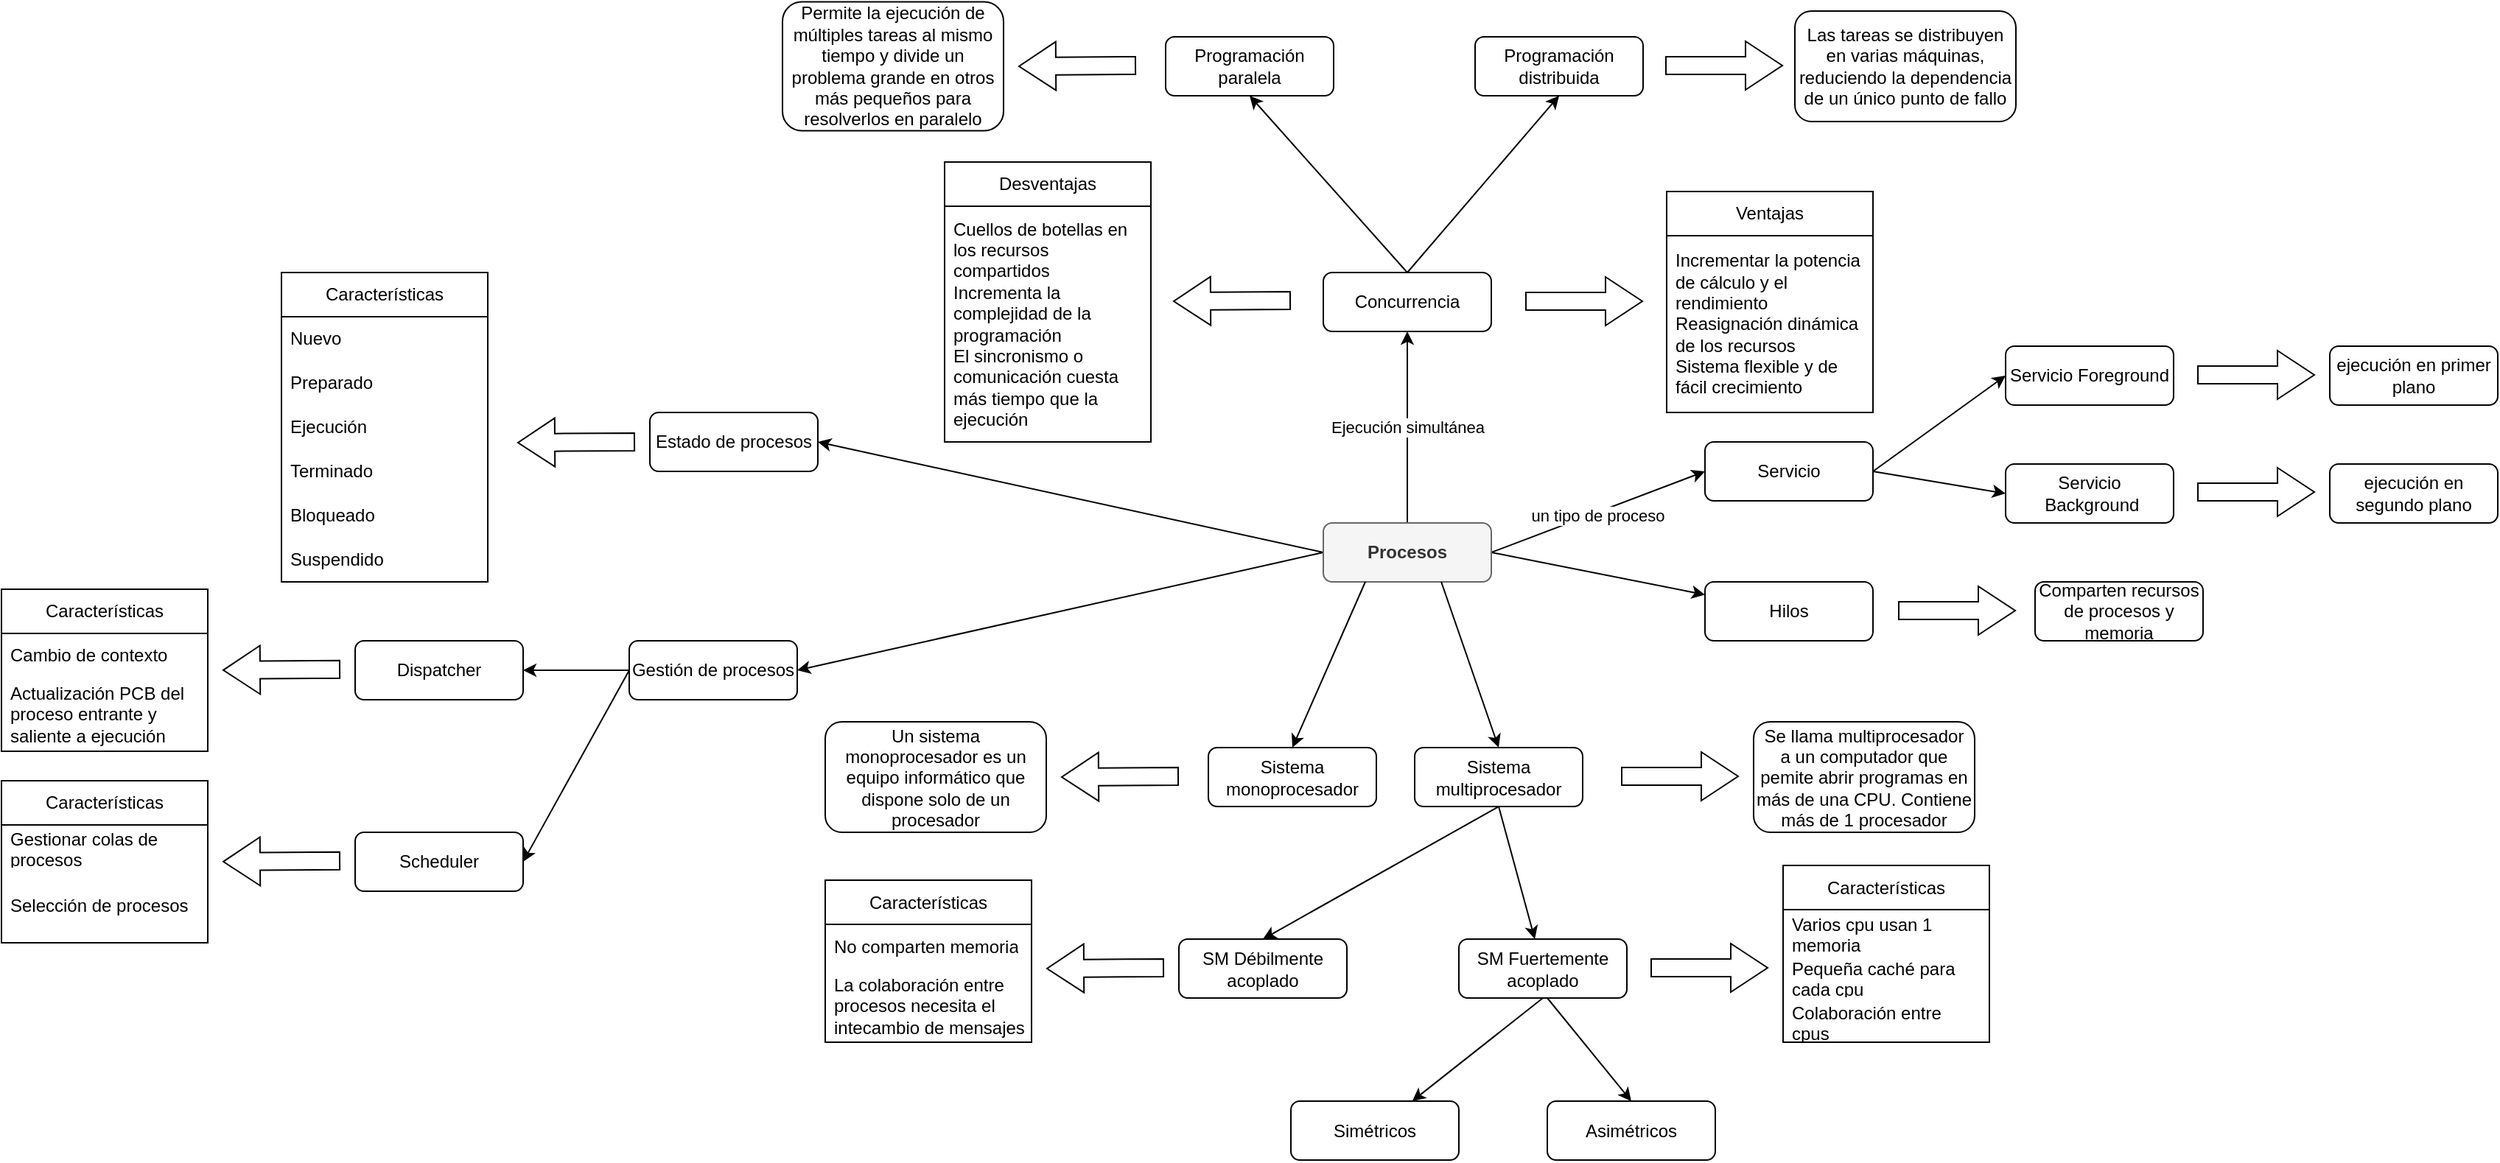 <mxfile version="24.7.16">
  <diagram name="Página-1" id="u3cDOZ-OMyzJo05owTfN">
    <mxGraphModel dx="2514" dy="936" grid="1" gridSize="10" guides="1" tooltips="1" connect="1" arrows="1" fold="1" page="1" pageScale="1" pageWidth="827" pageHeight="1169" math="0" shadow="0">
      <root>
        <mxCell id="0" />
        <mxCell id="1" parent="0" />
        <mxCell id="lbrakyJFmodaxYnYvZDC-47" style="edgeStyle=orthogonalEdgeStyle;rounded=0;orthogonalLoop=1;jettySize=auto;html=1;exitX=0.5;exitY=0;exitDx=0;exitDy=0;entryX=0.5;entryY=1;entryDx=0;entryDy=0;" parent="1" source="lbrakyJFmodaxYnYvZDC-2" target="lbrakyJFmodaxYnYvZDC-49" edge="1">
          <mxGeometry relative="1" as="geometry">
            <mxPoint x="414" y="360" as="targetPoint" />
          </mxGeometry>
        </mxCell>
        <mxCell id="lbrakyJFmodaxYnYvZDC-48" value="&lt;div&gt;Ejecución simultánea&lt;/div&gt;" style="edgeLabel;html=1;align=center;verticalAlign=middle;resizable=0;points=[];" parent="lbrakyJFmodaxYnYvZDC-47" vertex="1" connectable="0">
          <mxGeometry x="-0.019" relative="1" as="geometry">
            <mxPoint y="-1" as="offset" />
          </mxGeometry>
        </mxCell>
        <mxCell id="OZGjbiQgzKRVyxwzIZQt-4" style="rounded=0;orthogonalLoop=1;jettySize=auto;html=1;exitX=1;exitY=0.5;exitDx=0;exitDy=0;entryX=0;entryY=0.5;entryDx=0;entryDy=0;" parent="1" source="lbrakyJFmodaxYnYvZDC-2" target="OZGjbiQgzKRVyxwzIZQt-3" edge="1">
          <mxGeometry relative="1" as="geometry" />
        </mxCell>
        <mxCell id="OZGjbiQgzKRVyxwzIZQt-5" value="un tipo de proceso" style="edgeLabel;html=1;align=center;verticalAlign=middle;resizable=0;points=[];" parent="OZGjbiQgzKRVyxwzIZQt-4" vertex="1" connectable="0">
          <mxGeometry x="-0.022" y="-2" relative="1" as="geometry">
            <mxPoint as="offset" />
          </mxGeometry>
        </mxCell>
        <mxCell id="OZGjbiQgzKRVyxwzIZQt-15" style="rounded=0;orthogonalLoop=1;jettySize=auto;html=1;exitX=1;exitY=0.5;exitDx=0;exitDy=0;" parent="1" source="lbrakyJFmodaxYnYvZDC-2" target="OZGjbiQgzKRVyxwzIZQt-14" edge="1">
          <mxGeometry relative="1" as="geometry" />
        </mxCell>
        <mxCell id="OZGjbiQgzKRVyxwzIZQt-20" style="rounded=0;orthogonalLoop=1;jettySize=auto;html=1;exitX=0;exitY=0.5;exitDx=0;exitDy=0;entryX=1;entryY=0.5;entryDx=0;entryDy=0;" parent="1" source="lbrakyJFmodaxYnYvZDC-2" target="OZGjbiQgzKRVyxwzIZQt-19" edge="1">
          <mxGeometry relative="1" as="geometry" />
        </mxCell>
        <mxCell id="OZGjbiQgzKRVyxwzIZQt-33" style="rounded=0;orthogonalLoop=1;jettySize=auto;html=1;exitX=0;exitY=0.5;exitDx=0;exitDy=0;entryX=1;entryY=0.5;entryDx=0;entryDy=0;" parent="1" source="lbrakyJFmodaxYnYvZDC-2" target="OZGjbiQgzKRVyxwzIZQt-32" edge="1">
          <mxGeometry relative="1" as="geometry" />
        </mxCell>
        <mxCell id="lbrakyJFmodaxYnYvZDC-2" value="&lt;b&gt;Procesos&lt;/b&gt;" style="rounded=1;whiteSpace=wrap;html=1;fillColor=#f5f5f5;fontColor=#333333;strokeColor=#666666;" parent="1" vertex="1">
          <mxGeometry x="357" y="450" width="114" height="40" as="geometry" />
        </mxCell>
        <mxCell id="lbrakyJFmodaxYnYvZDC-5" value="" style="endArrow=classic;html=1;rounded=0;exitX=0.25;exitY=1;exitDx=0;exitDy=0;entryX=0.5;entryY=0;entryDx=0;entryDy=0;" parent="1" source="lbrakyJFmodaxYnYvZDC-2" target="lbrakyJFmodaxYnYvZDC-4" edge="1">
          <mxGeometry width="50" height="50" relative="1" as="geometry">
            <mxPoint x="385" y="620" as="sourcePoint" />
            <mxPoint x="246" y="680" as="targetPoint" />
          </mxGeometry>
        </mxCell>
        <mxCell id="lbrakyJFmodaxYnYvZDC-4" value="Sistema monoprocesador" style="rounded=1;whiteSpace=wrap;html=1;" parent="1" vertex="1">
          <mxGeometry x="279" y="602.5" width="114" height="40" as="geometry" />
        </mxCell>
        <mxCell id="lbrakyJFmodaxYnYvZDC-6" value="Sistema multiprocesador" style="rounded=1;whiteSpace=wrap;html=1;" parent="1" vertex="1">
          <mxGeometry x="419" y="602.5" width="114" height="40" as="geometry" />
        </mxCell>
        <mxCell id="lbrakyJFmodaxYnYvZDC-7" value="" style="endArrow=classic;html=1;rounded=0;exitX=0.702;exitY=1;exitDx=0;exitDy=0;entryX=0.5;entryY=0;entryDx=0;entryDy=0;exitPerimeter=0;" parent="1" source="lbrakyJFmodaxYnYvZDC-2" target="lbrakyJFmodaxYnYvZDC-6" edge="1">
          <mxGeometry width="50" height="50" relative="1" as="geometry">
            <mxPoint x="279" y="770" as="sourcePoint" />
            <mxPoint x="329" y="720" as="targetPoint" />
          </mxGeometry>
        </mxCell>
        <mxCell id="lbrakyJFmodaxYnYvZDC-13" value="" style="shape=flexArrow;endArrow=classic;html=1;rounded=0;width=12;endSize=8;" parent="1" edge="1">
          <mxGeometry width="50" height="50" relative="1" as="geometry">
            <mxPoint x="559" y="622" as="sourcePoint" />
            <mxPoint x="639" y="622" as="targetPoint" />
          </mxGeometry>
        </mxCell>
        <mxCell id="lbrakyJFmodaxYnYvZDC-14" value="&lt;div&gt;Se llama multiprocesador&lt;/div&gt;&lt;div&gt;a un computador que pemite abrir programas en más de una CPU. Contiene más de 1 procesador&lt;br&gt;&lt;/div&gt;" style="rounded=1;whiteSpace=wrap;html=1;" parent="1" vertex="1">
          <mxGeometry x="649" y="585" width="150" height="75" as="geometry" />
        </mxCell>
        <mxCell id="lbrakyJFmodaxYnYvZDC-24" value="" style="shape=flexArrow;endArrow=classic;html=1;rounded=0;width=12;endSize=8;" parent="1" edge="1">
          <mxGeometry width="50" height="50" relative="1" as="geometry">
            <mxPoint x="259" y="622" as="sourcePoint" />
            <mxPoint x="179" y="622.5" as="targetPoint" />
          </mxGeometry>
        </mxCell>
        <mxCell id="lbrakyJFmodaxYnYvZDC-25" value="Un sistema monoprocesador es un equipo informático que dispone solo de un procesador" style="rounded=1;whiteSpace=wrap;html=1;" parent="1" vertex="1">
          <mxGeometry x="19" y="585" width="150" height="75" as="geometry" />
        </mxCell>
        <mxCell id="lbrakyJFmodaxYnYvZDC-27" value="" style="endArrow=classic;html=1;rounded=0;exitX=0.5;exitY=1;exitDx=0;exitDy=0;" parent="1" source="lbrakyJFmodaxYnYvZDC-6" target="lbrakyJFmodaxYnYvZDC-26" edge="1">
          <mxGeometry width="50" height="50" relative="1" as="geometry">
            <mxPoint x="505" y="642.5" as="sourcePoint" />
            <mxPoint x="529" y="712.5" as="targetPoint" />
          </mxGeometry>
        </mxCell>
        <mxCell id="lbrakyJFmodaxYnYvZDC-26" value="&lt;div&gt;SM Fuertemente acoplado&lt;/div&gt;" style="rounded=1;whiteSpace=wrap;html=1;" parent="1" vertex="1">
          <mxGeometry x="449" y="732.5" width="114" height="40" as="geometry" />
        </mxCell>
        <mxCell id="lbrakyJFmodaxYnYvZDC-30" value="" style="endArrow=classic;html=1;rounded=0;exitX=0.5;exitY=1;exitDx=0;exitDy=0;" parent="1" source="lbrakyJFmodaxYnYvZDC-26" target="lbrakyJFmodaxYnYvZDC-29" edge="1">
          <mxGeometry width="50" height="50" relative="1" as="geometry">
            <mxPoint x="508" y="742.5" as="sourcePoint" />
            <mxPoint x="429" y="802.5" as="targetPoint" />
          </mxGeometry>
        </mxCell>
        <mxCell id="lbrakyJFmodaxYnYvZDC-29" value="Simétricos" style="rounded=1;whiteSpace=wrap;html=1;" parent="1" vertex="1">
          <mxGeometry x="335" y="842.5" width="114" height="40" as="geometry" />
        </mxCell>
        <mxCell id="lbrakyJFmodaxYnYvZDC-32" value="Asimétricos" style="rounded=1;whiteSpace=wrap;html=1;" parent="1" vertex="1">
          <mxGeometry x="509" y="842.5" width="114" height="40" as="geometry" />
        </mxCell>
        <mxCell id="lbrakyJFmodaxYnYvZDC-33" value="" style="endArrow=classic;html=1;rounded=0;entryX=0.5;entryY=0;entryDx=0;entryDy=0;" parent="1" target="lbrakyJFmodaxYnYvZDC-32" edge="1">
          <mxGeometry width="50" height="50" relative="1" as="geometry">
            <mxPoint x="509" y="772.5" as="sourcePoint" />
            <mxPoint x="329" y="772.5" as="targetPoint" />
          </mxGeometry>
        </mxCell>
        <mxCell id="lbrakyJFmodaxYnYvZDC-34" value="Características" style="swimlane;fontStyle=0;childLayout=stackLayout;horizontal=1;startSize=30;horizontalStack=0;resizeParent=1;resizeParentMax=0;resizeLast=0;collapsible=1;marginBottom=0;whiteSpace=wrap;html=1;" parent="1" vertex="1">
          <mxGeometry x="669" y="682.5" width="140" height="120" as="geometry" />
        </mxCell>
        <mxCell id="lbrakyJFmodaxYnYvZDC-35" value="Varios cpu usan 1 memoria" style="text;strokeColor=none;fillColor=none;align=left;verticalAlign=middle;spacingLeft=4;spacingRight=4;overflow=hidden;points=[[0,0.5],[1,0.5]];portConstraint=eastwest;rotatable=0;whiteSpace=wrap;html=1;" parent="lbrakyJFmodaxYnYvZDC-34" vertex="1">
          <mxGeometry y="30" width="140" height="30" as="geometry" />
        </mxCell>
        <mxCell id="lbrakyJFmodaxYnYvZDC-36" value="Pequeña caché para cada cpu" style="text;strokeColor=none;fillColor=none;align=left;verticalAlign=middle;spacingLeft=4;spacingRight=4;overflow=hidden;points=[[0,0.5],[1,0.5]];portConstraint=eastwest;rotatable=0;whiteSpace=wrap;html=1;" parent="lbrakyJFmodaxYnYvZDC-34" vertex="1">
          <mxGeometry y="60" width="140" height="30" as="geometry" />
        </mxCell>
        <mxCell id="lbrakyJFmodaxYnYvZDC-37" value="&lt;div&gt;Colaboración entre cpus&lt;/div&gt;" style="text;strokeColor=none;fillColor=none;align=left;verticalAlign=middle;spacingLeft=4;spacingRight=4;overflow=hidden;points=[[0,0.5],[1,0.5]];portConstraint=eastwest;rotatable=0;whiteSpace=wrap;html=1;" parent="lbrakyJFmodaxYnYvZDC-34" vertex="1">
          <mxGeometry y="90" width="140" height="30" as="geometry" />
        </mxCell>
        <mxCell id="lbrakyJFmodaxYnYvZDC-38" value="" style="shape=flexArrow;endArrow=classic;html=1;rounded=0;width=12;endSize=8;" parent="1" edge="1">
          <mxGeometry width="50" height="50" relative="1" as="geometry">
            <mxPoint x="579" y="752" as="sourcePoint" />
            <mxPoint x="659" y="752" as="targetPoint" />
          </mxGeometry>
        </mxCell>
        <mxCell id="lbrakyJFmodaxYnYvZDC-39" value="" style="endArrow=classic;html=1;rounded=0;exitX=0.5;exitY=1;exitDx=0;exitDy=0;entryX=0.5;entryY=0;entryDx=0;entryDy=0;" parent="1" source="lbrakyJFmodaxYnYvZDC-6" target="lbrakyJFmodaxYnYvZDC-40" edge="1">
          <mxGeometry width="50" height="50" relative="1" as="geometry">
            <mxPoint x="279" y="822.5" as="sourcePoint" />
            <mxPoint x="369" y="702.5" as="targetPoint" />
          </mxGeometry>
        </mxCell>
        <mxCell id="lbrakyJFmodaxYnYvZDC-40" value="&lt;div&gt;SM Débilmente acoplado&lt;/div&gt;" style="rounded=1;whiteSpace=wrap;html=1;" parent="1" vertex="1">
          <mxGeometry x="259" y="732.5" width="114" height="40" as="geometry" />
        </mxCell>
        <mxCell id="lbrakyJFmodaxYnYvZDC-41" value="" style="shape=flexArrow;endArrow=classic;html=1;rounded=0;width=12;endSize=8;" parent="1" edge="1">
          <mxGeometry width="50" height="50" relative="1" as="geometry">
            <mxPoint x="249" y="752" as="sourcePoint" />
            <mxPoint x="169" y="752.5" as="targetPoint" />
          </mxGeometry>
        </mxCell>
        <mxCell id="lbrakyJFmodaxYnYvZDC-42" value="Características" style="swimlane;fontStyle=0;childLayout=stackLayout;horizontal=1;startSize=30;horizontalStack=0;resizeParent=1;resizeParentMax=0;resizeLast=0;collapsible=1;marginBottom=0;whiteSpace=wrap;html=1;" parent="1" vertex="1">
          <mxGeometry x="19" y="692.5" width="140" height="110" as="geometry">
            <mxRectangle x="20" y="280" width="120" height="30" as="alternateBounds" />
          </mxGeometry>
        </mxCell>
        <mxCell id="lbrakyJFmodaxYnYvZDC-43" value="No comparten memoria" style="text;strokeColor=none;fillColor=none;align=left;verticalAlign=middle;spacingLeft=4;spacingRight=4;overflow=hidden;points=[[0,0.5],[1,0.5]];portConstraint=eastwest;rotatable=0;whiteSpace=wrap;html=1;" parent="lbrakyJFmodaxYnYvZDC-42" vertex="1">
          <mxGeometry y="30" width="140" height="30" as="geometry" />
        </mxCell>
        <mxCell id="lbrakyJFmodaxYnYvZDC-44" value="La colaboración entre procesos necesita el intecambio de mensajes" style="text;strokeColor=none;fillColor=none;align=left;verticalAlign=middle;spacingLeft=4;spacingRight=4;overflow=hidden;points=[[0,0.5],[1,0.5]];portConstraint=eastwest;rotatable=0;whiteSpace=wrap;html=1;" parent="lbrakyJFmodaxYnYvZDC-42" vertex="1">
          <mxGeometry y="60" width="140" height="50" as="geometry" />
        </mxCell>
        <mxCell id="lbrakyJFmodaxYnYvZDC-52" value="" style="rounded=0;orthogonalLoop=1;jettySize=auto;html=1;exitX=0.5;exitY=0;exitDx=0;exitDy=0;entryX=0.5;entryY=1;entryDx=0;entryDy=0;horizontal=1;" parent="1" source="lbrakyJFmodaxYnYvZDC-49" target="lbrakyJFmodaxYnYvZDC-51" edge="1">
          <mxGeometry relative="1" as="geometry" />
        </mxCell>
        <mxCell id="lbrakyJFmodaxYnYvZDC-55" style="rounded=0;orthogonalLoop=1;jettySize=auto;html=1;exitX=0.5;exitY=0;exitDx=0;exitDy=0;entryX=0.5;entryY=1;entryDx=0;entryDy=0;" parent="1" source="lbrakyJFmodaxYnYvZDC-49" target="lbrakyJFmodaxYnYvZDC-54" edge="1">
          <mxGeometry relative="1" as="geometry" />
        </mxCell>
        <mxCell id="lbrakyJFmodaxYnYvZDC-49" value="Concurrencia" style="rounded=1;whiteSpace=wrap;html=1;" parent="1" vertex="1">
          <mxGeometry x="357" y="280" width="114" height="40" as="geometry" />
        </mxCell>
        <mxCell id="lbrakyJFmodaxYnYvZDC-51" value="Programación paralela" style="rounded=1;whiteSpace=wrap;html=1;" parent="1" vertex="1">
          <mxGeometry x="250" y="120" width="114" height="40" as="geometry" />
        </mxCell>
        <mxCell id="lbrakyJFmodaxYnYvZDC-54" value="Programación distribuida" style="rounded=1;whiteSpace=wrap;html=1;" parent="1" vertex="1">
          <mxGeometry x="460" y="120" width="114" height="40" as="geometry" />
        </mxCell>
        <mxCell id="lbrakyJFmodaxYnYvZDC-56" value="" style="shape=flexArrow;endArrow=classic;html=1;rounded=0;width=12;endSize=8;" parent="1" edge="1">
          <mxGeometry width="50" height="50" relative="1" as="geometry">
            <mxPoint x="230" y="139.5" as="sourcePoint" />
            <mxPoint x="150" y="140" as="targetPoint" />
          </mxGeometry>
        </mxCell>
        <mxCell id="lbrakyJFmodaxYnYvZDC-57" value="Permite la ejecución de múltiples tareas al mismo tiempo y divide un problema grande en otros más pequeños para resolverlos en paralelo" style="rounded=1;whiteSpace=wrap;html=1;" parent="1" vertex="1">
          <mxGeometry x="-10" y="96.25" width="150" height="87.5" as="geometry" />
        </mxCell>
        <mxCell id="lbrakyJFmodaxYnYvZDC-58" value="" style="shape=flexArrow;endArrow=classic;html=1;rounded=0;width=12;endSize=8;" parent="1" edge="1">
          <mxGeometry width="50" height="50" relative="1" as="geometry">
            <mxPoint x="589" y="139.5" as="sourcePoint" />
            <mxPoint x="669" y="139.5" as="targetPoint" />
          </mxGeometry>
        </mxCell>
        <mxCell id="lbrakyJFmodaxYnYvZDC-59" value="Las tareas se distribuyen en varias máquinas, reduciendo la dependencia de un único punto de fallo" style="rounded=1;whiteSpace=wrap;html=1;" parent="1" vertex="1">
          <mxGeometry x="677" y="102.5" width="150" height="75" as="geometry" />
        </mxCell>
        <mxCell id="lbrakyJFmodaxYnYvZDC-60" value="" style="shape=flexArrow;endArrow=classic;html=1;rounded=0;width=12;endSize=8;" parent="1" edge="1">
          <mxGeometry width="50" height="50" relative="1" as="geometry">
            <mxPoint x="494" y="299.5" as="sourcePoint" />
            <mxPoint x="574" y="299.5" as="targetPoint" />
          </mxGeometry>
        </mxCell>
        <mxCell id="lbrakyJFmodaxYnYvZDC-61" value="Desventajas" style="swimlane;fontStyle=0;childLayout=stackLayout;horizontal=1;startSize=30;horizontalStack=0;resizeParent=1;resizeParentMax=0;resizeLast=0;collapsible=1;marginBottom=0;whiteSpace=wrap;html=1;" parent="1" vertex="1">
          <mxGeometry x="100" y="205" width="140" height="190" as="geometry" />
        </mxCell>
        <mxCell id="lbrakyJFmodaxYnYvZDC-64" value="&lt;div&gt;Cuellos de botellas en los recursos compartidos&lt;/div&gt;&lt;div&gt;Incrementa la complejidad de la programación&lt;/div&gt;&lt;div&gt;El sincronismo o comunicación cuesta más tiempo que la ejecución&lt;br&gt;&lt;/div&gt;" style="text;strokeColor=none;fillColor=none;align=left;verticalAlign=middle;spacingLeft=4;spacingRight=4;overflow=hidden;points=[[0,0.5],[1,0.5]];portConstraint=eastwest;rotatable=0;whiteSpace=wrap;html=1;" parent="lbrakyJFmodaxYnYvZDC-61" vertex="1">
          <mxGeometry y="30" width="140" height="160" as="geometry" />
        </mxCell>
        <mxCell id="lbrakyJFmodaxYnYvZDC-65" value="Ventajas" style="swimlane;fontStyle=0;childLayout=stackLayout;horizontal=1;startSize=30;horizontalStack=0;resizeParent=1;resizeParentMax=0;resizeLast=0;collapsible=1;marginBottom=0;whiteSpace=wrap;html=1;" parent="1" vertex="1">
          <mxGeometry x="590" y="225" width="140" height="150" as="geometry" />
        </mxCell>
        <mxCell id="lbrakyJFmodaxYnYvZDC-66" value="&lt;div&gt;Incrementar la potencia de cálculo y el rendimiento&lt;/div&gt;&lt;div&gt;Reasignación dinámica de los recursos&lt;br&gt;&lt;/div&gt;&lt;div&gt;Sistema flexible y de fácil crecimiento&lt;br&gt;&lt;/div&gt;" style="text;strokeColor=none;fillColor=none;align=left;verticalAlign=middle;spacingLeft=4;spacingRight=4;overflow=hidden;points=[[0,0.5],[1,0.5]];portConstraint=eastwest;rotatable=0;whiteSpace=wrap;html=1;" parent="lbrakyJFmodaxYnYvZDC-65" vertex="1">
          <mxGeometry y="30" width="140" height="120" as="geometry" />
        </mxCell>
        <mxCell id="lbrakyJFmodaxYnYvZDC-68" value="" style="shape=flexArrow;endArrow=classic;html=1;rounded=0;width=12;endSize=8;" parent="1" edge="1">
          <mxGeometry width="50" height="50" relative="1" as="geometry">
            <mxPoint x="335" y="299" as="sourcePoint" />
            <mxPoint x="255" y="299.5" as="targetPoint" />
          </mxGeometry>
        </mxCell>
        <mxCell id="OZGjbiQgzKRVyxwzIZQt-8" style="rounded=0;orthogonalLoop=1;jettySize=auto;html=1;exitX=1;exitY=0.5;exitDx=0;exitDy=0;entryX=0;entryY=0.5;entryDx=0;entryDy=0;" parent="1" source="OZGjbiQgzKRVyxwzIZQt-3" target="OZGjbiQgzKRVyxwzIZQt-6" edge="1">
          <mxGeometry relative="1" as="geometry" />
        </mxCell>
        <mxCell id="OZGjbiQgzKRVyxwzIZQt-9" style="rounded=0;orthogonalLoop=1;jettySize=auto;html=1;exitX=1;exitY=0.5;exitDx=0;exitDy=0;entryX=0;entryY=0.5;entryDx=0;entryDy=0;" parent="1" source="OZGjbiQgzKRVyxwzIZQt-3" target="OZGjbiQgzKRVyxwzIZQt-7" edge="1">
          <mxGeometry relative="1" as="geometry" />
        </mxCell>
        <mxCell id="OZGjbiQgzKRVyxwzIZQt-3" value="&lt;div&gt;Servicio&lt;/div&gt;" style="rounded=1;whiteSpace=wrap;html=1;" parent="1" vertex="1">
          <mxGeometry x="616" y="395" width="114" height="40" as="geometry" />
        </mxCell>
        <mxCell id="OZGjbiQgzKRVyxwzIZQt-6" value="Servicio Foreground" style="rounded=1;whiteSpace=wrap;html=1;" parent="1" vertex="1">
          <mxGeometry x="820" y="330" width="114" height="40" as="geometry" />
        </mxCell>
        <mxCell id="OZGjbiQgzKRVyxwzIZQt-7" value="&lt;div&gt;Servicio&lt;/div&gt;&amp;nbsp;Background" style="rounded=1;whiteSpace=wrap;html=1;" parent="1" vertex="1">
          <mxGeometry x="820" y="410" width="114" height="40" as="geometry" />
        </mxCell>
        <mxCell id="OZGjbiQgzKRVyxwzIZQt-10" value="" style="shape=flexArrow;endArrow=classic;html=1;rounded=0;width=12;endSize=8;" parent="1" edge="1">
          <mxGeometry width="50" height="50" relative="1" as="geometry">
            <mxPoint x="950" y="349.5" as="sourcePoint" />
            <mxPoint x="1030" y="349.5" as="targetPoint" />
          </mxGeometry>
        </mxCell>
        <mxCell id="OZGjbiQgzKRVyxwzIZQt-11" value="" style="shape=flexArrow;endArrow=classic;html=1;rounded=0;width=12;endSize=8;" parent="1" edge="1">
          <mxGeometry width="50" height="50" relative="1" as="geometry">
            <mxPoint x="950" y="429" as="sourcePoint" />
            <mxPoint x="1030" y="429" as="targetPoint" />
          </mxGeometry>
        </mxCell>
        <mxCell id="OZGjbiQgzKRVyxwzIZQt-12" value="ejecución en primer plano" style="rounded=1;whiteSpace=wrap;html=1;" parent="1" vertex="1">
          <mxGeometry x="1040" y="330" width="114" height="40" as="geometry" />
        </mxCell>
        <mxCell id="OZGjbiQgzKRVyxwzIZQt-13" value="&lt;div&gt;ejecución en segundo plano&lt;/div&gt;" style="rounded=1;whiteSpace=wrap;html=1;" parent="1" vertex="1">
          <mxGeometry x="1040" y="410" width="114" height="40" as="geometry" />
        </mxCell>
        <mxCell id="OZGjbiQgzKRVyxwzIZQt-14" value="Hilos" style="rounded=1;whiteSpace=wrap;html=1;" parent="1" vertex="1">
          <mxGeometry x="616" y="490" width="114" height="40" as="geometry" />
        </mxCell>
        <mxCell id="OZGjbiQgzKRVyxwzIZQt-16" value="Comparten recursos de procesos y memoria" style="rounded=1;whiteSpace=wrap;html=1;" parent="1" vertex="1">
          <mxGeometry x="840" y="490" width="114" height="40" as="geometry" />
        </mxCell>
        <mxCell id="OZGjbiQgzKRVyxwzIZQt-18" value="" style="shape=flexArrow;endArrow=classic;html=1;rounded=0;width=12;endSize=8;" parent="1" edge="1">
          <mxGeometry width="50" height="50" relative="1" as="geometry">
            <mxPoint x="747" y="509.5" as="sourcePoint" />
            <mxPoint x="827" y="509.5" as="targetPoint" />
          </mxGeometry>
        </mxCell>
        <mxCell id="OZGjbiQgzKRVyxwzIZQt-19" value="Estado de procesos" style="rounded=1;whiteSpace=wrap;html=1;" parent="1" vertex="1">
          <mxGeometry x="-100" y="375" width="114" height="40" as="geometry" />
        </mxCell>
        <mxCell id="OZGjbiQgzKRVyxwzIZQt-24" value="" style="shape=flexArrow;endArrow=classic;html=1;rounded=0;width=12;endSize=8;" parent="1" edge="1">
          <mxGeometry width="50" height="50" relative="1" as="geometry">
            <mxPoint x="-110" y="395" as="sourcePoint" />
            <mxPoint x="-190" y="395.5" as="targetPoint" />
          </mxGeometry>
        </mxCell>
        <mxCell id="OZGjbiQgzKRVyxwzIZQt-25" value="Características" style="swimlane;fontStyle=0;childLayout=stackLayout;horizontal=1;startSize=30;horizontalStack=0;resizeParent=1;resizeParentMax=0;resizeLast=0;collapsible=1;marginBottom=0;whiteSpace=wrap;html=1;" parent="1" vertex="1">
          <mxGeometry x="-350" y="280" width="140" height="210" as="geometry" />
        </mxCell>
        <mxCell id="OZGjbiQgzKRVyxwzIZQt-26" value="Nuevo" style="text;strokeColor=none;fillColor=none;align=left;verticalAlign=middle;spacingLeft=4;spacingRight=4;overflow=hidden;points=[[0,0.5],[1,0.5]];portConstraint=eastwest;rotatable=0;whiteSpace=wrap;html=1;" parent="OZGjbiQgzKRVyxwzIZQt-25" vertex="1">
          <mxGeometry y="30" width="140" height="30" as="geometry" />
        </mxCell>
        <mxCell id="OZGjbiQgzKRVyxwzIZQt-27" value="Preparado" style="text;strokeColor=none;fillColor=none;align=left;verticalAlign=middle;spacingLeft=4;spacingRight=4;overflow=hidden;points=[[0,0.5],[1,0.5]];portConstraint=eastwest;rotatable=0;whiteSpace=wrap;html=1;" parent="OZGjbiQgzKRVyxwzIZQt-25" vertex="1">
          <mxGeometry y="60" width="140" height="30" as="geometry" />
        </mxCell>
        <mxCell id="OZGjbiQgzKRVyxwzIZQt-28" value="Ejecución" style="text;strokeColor=none;fillColor=none;align=left;verticalAlign=middle;spacingLeft=4;spacingRight=4;overflow=hidden;points=[[0,0.5],[1,0.5]];portConstraint=eastwest;rotatable=0;whiteSpace=wrap;html=1;" parent="OZGjbiQgzKRVyxwzIZQt-25" vertex="1">
          <mxGeometry y="90" width="140" height="30" as="geometry" />
        </mxCell>
        <mxCell id="OZGjbiQgzKRVyxwzIZQt-29" value="Terminado" style="text;strokeColor=none;fillColor=none;align=left;verticalAlign=middle;spacingLeft=4;spacingRight=4;overflow=hidden;points=[[0,0.5],[1,0.5]];portConstraint=eastwest;rotatable=0;whiteSpace=wrap;html=1;" parent="OZGjbiQgzKRVyxwzIZQt-25" vertex="1">
          <mxGeometry y="120" width="140" height="30" as="geometry" />
        </mxCell>
        <mxCell id="OZGjbiQgzKRVyxwzIZQt-31" value="Bloqueado" style="text;strokeColor=none;fillColor=none;align=left;verticalAlign=middle;spacingLeft=4;spacingRight=4;overflow=hidden;points=[[0,0.5],[1,0.5]];portConstraint=eastwest;rotatable=0;whiteSpace=wrap;html=1;" parent="OZGjbiQgzKRVyxwzIZQt-25" vertex="1">
          <mxGeometry y="150" width="140" height="30" as="geometry" />
        </mxCell>
        <mxCell id="OZGjbiQgzKRVyxwzIZQt-30" value="Suspendido" style="text;strokeColor=none;fillColor=none;align=left;verticalAlign=middle;spacingLeft=4;spacingRight=4;overflow=hidden;points=[[0,0.5],[1,0.5]];portConstraint=eastwest;rotatable=0;whiteSpace=wrap;html=1;" parent="OZGjbiQgzKRVyxwzIZQt-25" vertex="1">
          <mxGeometry y="180" width="140" height="30" as="geometry" />
        </mxCell>
        <mxCell id="BYk8g394gFemx34MLO-n-3" style="rounded=0;orthogonalLoop=1;jettySize=auto;html=1;exitX=0;exitY=0.5;exitDx=0;exitDy=0;" edge="1" parent="1" source="OZGjbiQgzKRVyxwzIZQt-32" target="BYk8g394gFemx34MLO-n-1">
          <mxGeometry relative="1" as="geometry" />
        </mxCell>
        <mxCell id="BYk8g394gFemx34MLO-n-5" style="rounded=0;orthogonalLoop=1;jettySize=auto;html=1;exitX=0;exitY=0.5;exitDx=0;exitDy=0;entryX=1;entryY=0.5;entryDx=0;entryDy=0;" edge="1" parent="1" source="OZGjbiQgzKRVyxwzIZQt-32" target="BYk8g394gFemx34MLO-n-2">
          <mxGeometry relative="1" as="geometry" />
        </mxCell>
        <mxCell id="OZGjbiQgzKRVyxwzIZQt-32" value="Gestión de procesos" style="rounded=1;whiteSpace=wrap;html=1;" parent="1" vertex="1">
          <mxGeometry x="-114" y="530" width="114" height="40" as="geometry" />
        </mxCell>
        <mxCell id="BYk8g394gFemx34MLO-n-1" value="Dispatcher" style="rounded=1;whiteSpace=wrap;html=1;" vertex="1" parent="1">
          <mxGeometry x="-300" y="530" width="114" height="40" as="geometry" />
        </mxCell>
        <mxCell id="BYk8g394gFemx34MLO-n-2" value="Scheduler" style="rounded=1;whiteSpace=wrap;html=1;" vertex="1" parent="1">
          <mxGeometry x="-300" y="660" width="114" height="40" as="geometry" />
        </mxCell>
        <mxCell id="BYk8g394gFemx34MLO-n-7" value="Características" style="swimlane;fontStyle=0;childLayout=stackLayout;horizontal=1;startSize=30;horizontalStack=0;resizeParent=1;resizeParentMax=0;resizeLast=0;collapsible=1;marginBottom=0;whiteSpace=wrap;html=1;" vertex="1" parent="1">
          <mxGeometry x="-540" y="495" width="140" height="110" as="geometry" />
        </mxCell>
        <mxCell id="BYk8g394gFemx34MLO-n-8" value="Cambio de contexto" style="text;strokeColor=none;fillColor=none;align=left;verticalAlign=middle;spacingLeft=4;spacingRight=4;overflow=hidden;points=[[0,0.5],[1,0.5]];portConstraint=eastwest;rotatable=0;whiteSpace=wrap;html=1;" vertex="1" parent="BYk8g394gFemx34MLO-n-7">
          <mxGeometry y="30" width="140" height="30" as="geometry" />
        </mxCell>
        <mxCell id="BYk8g394gFemx34MLO-n-9" value="Actualización PCB del proceso entrante y saliente a ejecución" style="text;strokeColor=none;fillColor=none;align=left;verticalAlign=middle;spacingLeft=4;spacingRight=4;overflow=hidden;points=[[0,0.5],[1,0.5]];portConstraint=eastwest;rotatable=0;whiteSpace=wrap;html=1;" vertex="1" parent="BYk8g394gFemx34MLO-n-7">
          <mxGeometry y="60" width="140" height="50" as="geometry" />
        </mxCell>
        <mxCell id="BYk8g394gFemx34MLO-n-14" value="" style="shape=flexArrow;endArrow=classic;html=1;rounded=0;width=12;endSize=8;" edge="1" parent="1">
          <mxGeometry width="50" height="50" relative="1" as="geometry">
            <mxPoint x="-310" y="549.41" as="sourcePoint" />
            <mxPoint x="-390" y="549.91" as="targetPoint" />
          </mxGeometry>
        </mxCell>
        <mxCell id="BYk8g394gFemx34MLO-n-15" value="Características" style="swimlane;fontStyle=0;childLayout=stackLayout;horizontal=1;startSize=30;horizontalStack=0;resizeParent=1;resizeParentMax=0;resizeLast=0;collapsible=1;marginBottom=0;whiteSpace=wrap;html=1;" vertex="1" parent="1">
          <mxGeometry x="-540" y="625" width="140" height="110" as="geometry" />
        </mxCell>
        <mxCell id="BYk8g394gFemx34MLO-n-16" value="Gestionar colas de procesos" style="text;strokeColor=none;fillColor=none;align=left;verticalAlign=middle;spacingLeft=4;spacingRight=4;overflow=hidden;points=[[0,0.5],[1,0.5]];portConstraint=eastwest;rotatable=0;whiteSpace=wrap;html=1;" vertex="1" parent="BYk8g394gFemx34MLO-n-15">
          <mxGeometry y="30" width="140" height="30" as="geometry" />
        </mxCell>
        <mxCell id="BYk8g394gFemx34MLO-n-17" value="Selección de procesos" style="text;strokeColor=none;fillColor=none;align=left;verticalAlign=middle;spacingLeft=4;spacingRight=4;overflow=hidden;points=[[0,0.5],[1,0.5]];portConstraint=eastwest;rotatable=0;whiteSpace=wrap;html=1;" vertex="1" parent="BYk8g394gFemx34MLO-n-15">
          <mxGeometry y="60" width="140" height="50" as="geometry" />
        </mxCell>
        <mxCell id="BYk8g394gFemx34MLO-n-18" value="" style="shape=flexArrow;endArrow=classic;html=1;rounded=0;width=12;endSize=8;" edge="1" parent="1">
          <mxGeometry width="50" height="50" relative="1" as="geometry">
            <mxPoint x="-310" y="679.41" as="sourcePoint" />
            <mxPoint x="-390" y="679.91" as="targetPoint" />
          </mxGeometry>
        </mxCell>
      </root>
    </mxGraphModel>
  </diagram>
</mxfile>
